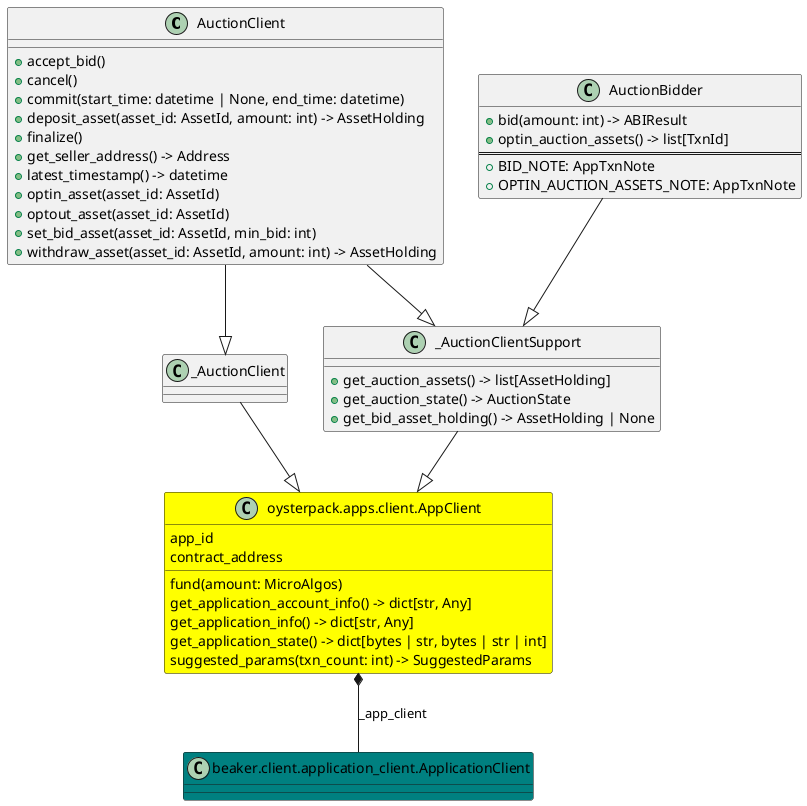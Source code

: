 @startuml oysterpack.apps.auction_app.client.auction_client.AuctionClient
set namespaceSeparator none
class "AuctionClient" as oysterpack.apps.auction_app.client.auction_client.AuctionClient {
  + accept_bid()
  + cancel()
  + commit(start_time: datetime | None, end_time: datetime)
  + deposit_asset(asset_id: AssetId, amount: int) -> AssetHolding
  + finalize()
  + get_seller_address() -> Address
  + latest_timestamp() -> datetime
  + optin_asset(asset_id: AssetId)
  + optout_asset(asset_id: AssetId)
  + set_bid_asset(asset_id: AssetId, min_bid: int)
  + withdraw_asset(asset_id: AssetId, amount: int) -> AssetHolding
}
class "_AuctionClient" as oysterpack.apps.auction_app.client.auction_client._AuctionClient {
}
class "_AuctionClientSupport" as oysterpack.apps.auction_app.client.auction_client._AuctionClientSupport {
  + get_auction_assets() -> list[AssetHolding]
  + get_auction_state() -> AuctionState
  + get_bid_asset_holding() -> AssetHolding | None
}
class "AuctionBidder" as oysterpack.apps.auction_app.client.auction_client.AuctionBidder {
  + bid(amount: int) -> ABIResult
  + optin_auction_assets() -> list[TxnId]
  ==
  + BID_NOTE: AppTxnNote
  + OPTIN_AUCTION_ASSETS_NOTE: AppTxnNote
}
class "oysterpack.apps.client.AppClient" as oysterpack.apps.client.AppClient #yellow {
  app_id
  contract_address
  fund(amount: MicroAlgos)
  get_application_account_info() -> dict[str, Any]
  get_application_info() -> dict[str, Any]
  get_application_state() -> dict[bytes | str, bytes | str | int]
  suggested_params(txn_count: int) -> SuggestedParams
}
class beaker.client.application_client.ApplicationClient #teal
oysterpack.apps.auction_app.client.auction_client.AuctionClient --|> oysterpack.apps.auction_app.client.auction_client._AuctionClient
oysterpack.apps.auction_app.client.auction_client.AuctionClient --|> oysterpack.apps.auction_app.client.auction_client._AuctionClientSupport
oysterpack.apps.auction_app.client.auction_client._AuctionClient --|> oysterpack.apps.client.AppClient
oysterpack.apps.auction_app.client.auction_client.AuctionBidder --|> oysterpack.apps.auction_app.client.auction_client._AuctionClientSupport
oysterpack.apps.auction_app.client.auction_client._AuctionClientSupport --|> oysterpack.apps.client.AppClient
beaker.client.application_client.ApplicationClient -up-* oysterpack.apps.client.AppClient : _app_client
@enduml
